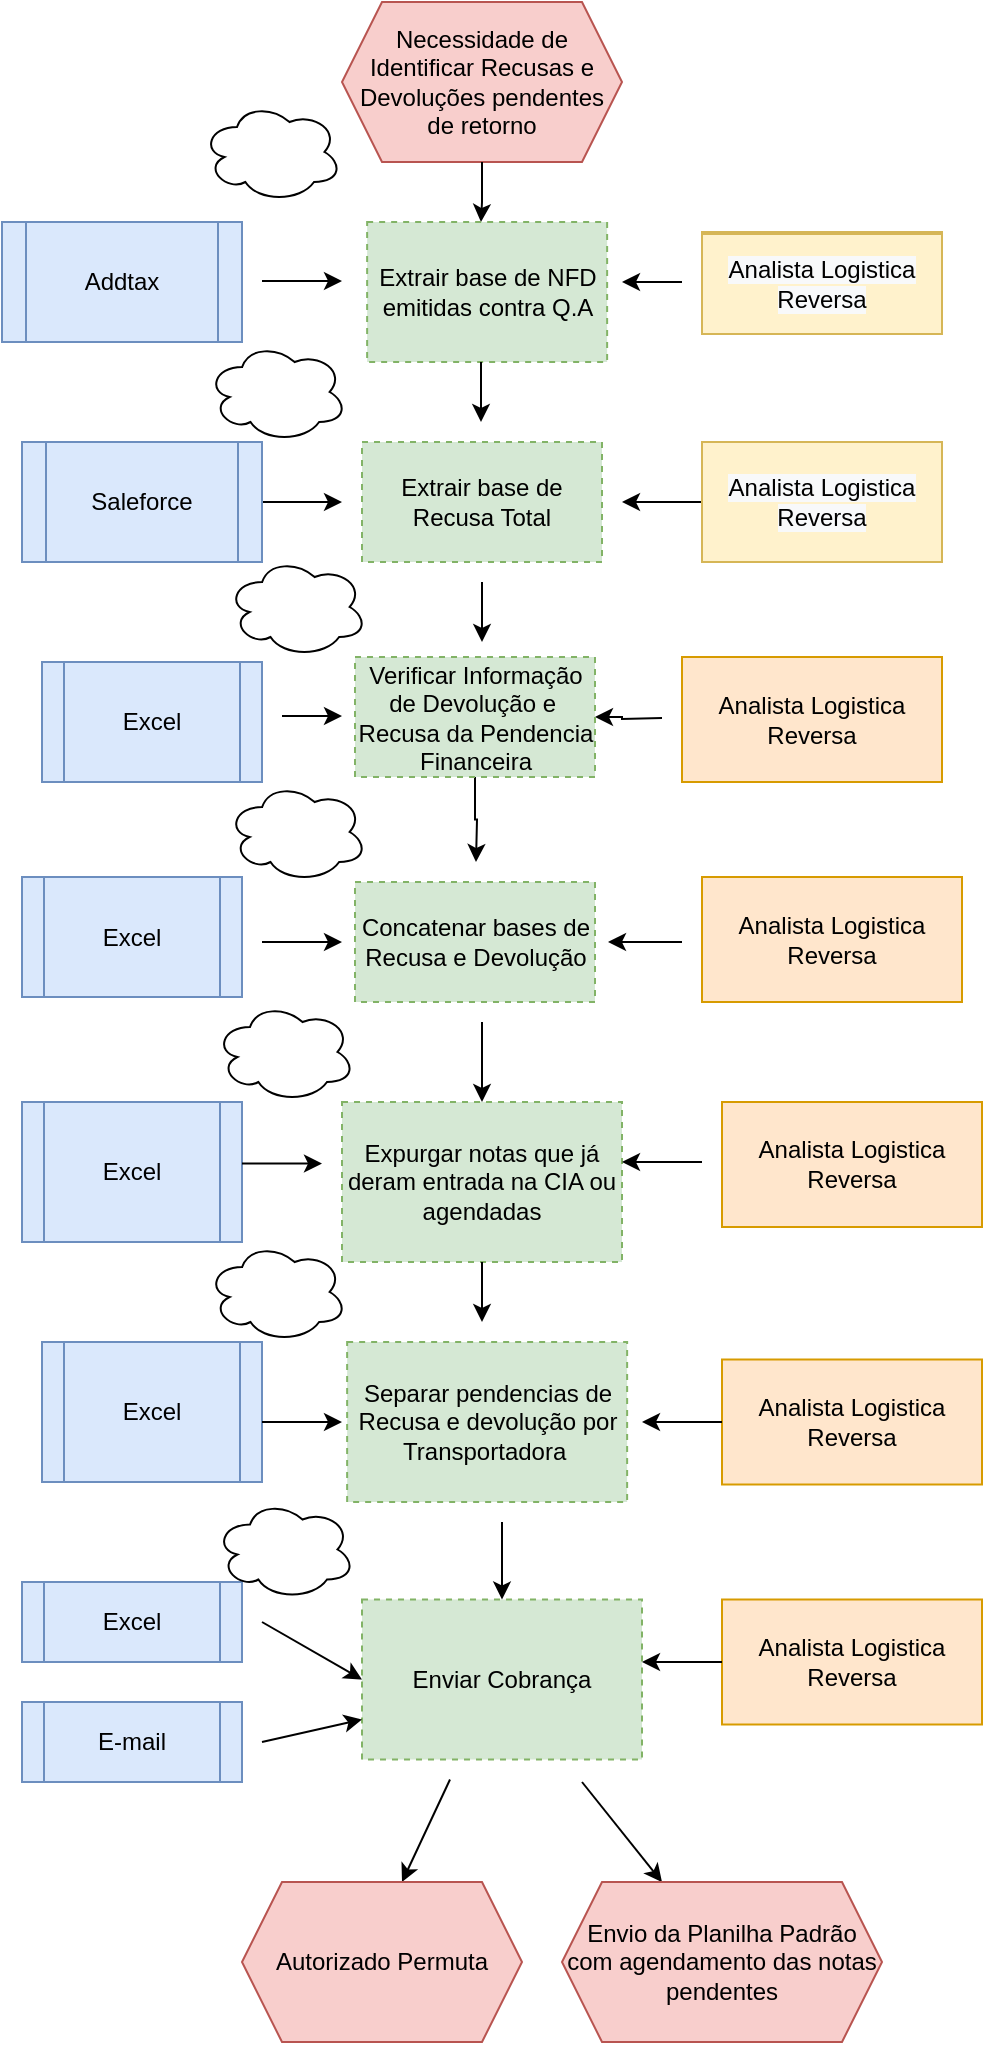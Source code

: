 <mxfile version="15.9.6" type="github" pages="2">
  <diagram name="Cenario Atual" id="1wXLa7j6M4l5O0fMWjpv">
    <mxGraphModel dx="868" dy="527" grid="1" gridSize="10" guides="1" tooltips="1" connect="1" arrows="1" fold="1" page="1" pageScale="1" pageWidth="827" pageHeight="1169" math="0" shadow="0">
      <root>
        <mxCell id="LYyk9Dx0ZVhr3AgMFDWi-0" />
        <mxCell id="LYyk9Dx0ZVhr3AgMFDWi-1" parent="LYyk9Dx0ZVhr3AgMFDWi-0" />
        <mxCell id="blbZEJMpm541hF0UHcoM-0" value="" style="edgeStyle=orthogonalEdgeStyle;rounded=0;orthogonalLoop=1;jettySize=auto;html=1;" parent="LYyk9Dx0ZVhr3AgMFDWi-1" target="blbZEJMpm541hF0UHcoM-20" edge="1">
          <mxGeometry relative="1" as="geometry">
            <mxPoint x="520" y="358" as="sourcePoint" />
          </mxGeometry>
        </mxCell>
        <mxCell id="blbZEJMpm541hF0UHcoM-1" value="&lt;span style=&quot;font-family: &amp;#34;helvetica&amp;#34;&quot;&gt;Analista Logistica Reversa&lt;/span&gt;" style="rounded=0;whiteSpace=wrap;html=1;fillColor=#ffe6cc;strokeColor=#d79b00;" parent="LYyk9Dx0ZVhr3AgMFDWi-1" vertex="1">
          <mxGeometry x="530" y="327.5" width="130" height="62.5" as="geometry" />
        </mxCell>
        <mxCell id="blbZEJMpm541hF0UHcoM-2" value="Excel" style="shape=process;whiteSpace=wrap;html=1;backgroundOutline=1;fillColor=#dae8fc;strokeColor=#6c8ebf;" parent="LYyk9Dx0ZVhr3AgMFDWi-1" vertex="1">
          <mxGeometry x="210" y="330" width="110" height="60" as="geometry" />
        </mxCell>
        <mxCell id="blbZEJMpm541hF0UHcoM-3" value="" style="endArrow=classic;html=1;rounded=0;" parent="LYyk9Dx0ZVhr3AgMFDWi-1" edge="1">
          <mxGeometry width="50" height="50" relative="1" as="geometry">
            <mxPoint x="330" y="357" as="sourcePoint" />
            <mxPoint x="360" y="357" as="targetPoint" />
          </mxGeometry>
        </mxCell>
        <mxCell id="blbZEJMpm541hF0UHcoM-4" value="&lt;font style=&quot;vertical-align: inherit&quot;&gt;&lt;font style=&quot;vertical-align: inherit&quot;&gt;Necessidade de Identificar Recusas e Devoluções pendentes de retorno&lt;/font&gt;&lt;/font&gt;" style="shape=hexagon;perimeter=hexagonPerimeter2;whiteSpace=wrap;html=1;fixedSize=1;fillColor=#f8cecc;strokeColor=#b85450;" parent="LYyk9Dx0ZVhr3AgMFDWi-1" vertex="1">
          <mxGeometry x="360" width="140" height="80" as="geometry" />
        </mxCell>
        <mxCell id="blbZEJMpm541hF0UHcoM-5" value="" style="endArrow=classic;html=1;rounded=0;exitX=0.5;exitY=1;exitDx=0;exitDy=0;" parent="LYyk9Dx0ZVhr3AgMFDWi-1" source="blbZEJMpm541hF0UHcoM-4" edge="1">
          <mxGeometry width="50" height="50" relative="1" as="geometry">
            <mxPoint x="430" y="90" as="sourcePoint" />
            <mxPoint x="429.5" y="110.0" as="targetPoint" />
            <Array as="points">
              <mxPoint x="430" y="100" />
            </Array>
          </mxGeometry>
        </mxCell>
        <mxCell id="blbZEJMpm541hF0UHcoM-6" value="&lt;font style=&quot;vertical-align: inherit&quot;&gt;&lt;font style=&quot;vertical-align: inherit&quot;&gt;&lt;font style=&quot;vertical-align: inherit&quot;&gt;&lt;font style=&quot;vertical-align: inherit&quot;&gt;Extrair base de NFD emitidas contra Q.A&lt;/font&gt;&lt;/font&gt;&lt;/font&gt;&lt;/font&gt;" style="rounded=0;whiteSpace=wrap;html=1;dashed=1;fillColor=#d5e8d4;strokeColor=#82b366;" parent="LYyk9Dx0ZVhr3AgMFDWi-1" vertex="1">
          <mxGeometry x="372.57" y="110" width="120" height="70" as="geometry" />
        </mxCell>
        <mxCell id="blbZEJMpm541hF0UHcoM-7" value="" style="endArrow=classic;html=1;rounded=0;" parent="LYyk9Dx0ZVhr3AgMFDWi-1" edge="1">
          <mxGeometry width="50" height="50" relative="1" as="geometry">
            <mxPoint x="430" y="290.0" as="sourcePoint" />
            <mxPoint x="430" y="320.0" as="targetPoint" />
          </mxGeometry>
        </mxCell>
        <mxCell id="blbZEJMpm541hF0UHcoM-8" value="" style="endArrow=classic;html=1;rounded=0;" parent="LYyk9Dx0ZVhr3AgMFDWi-1" edge="1">
          <mxGeometry width="50" height="50" relative="1" as="geometry">
            <mxPoint x="320" y="139.5" as="sourcePoint" />
            <mxPoint x="360" y="139.5" as="targetPoint" />
          </mxGeometry>
        </mxCell>
        <mxCell id="blbZEJMpm541hF0UHcoM-9" value="&#xa;&#xa;&lt;span style=&quot;color: rgb(0, 0, 0); font-family: helvetica; font-size: 12px; font-style: normal; font-weight: 400; letter-spacing: normal; text-align: center; text-indent: 0px; text-transform: none; word-spacing: 0px; background-color: rgb(248, 249, 250); display: inline; float: none;&quot;&gt;Analista Logistica Reversa&lt;/span&gt;&#xa;&#xa;" style="rounded=0;whiteSpace=wrap;html=1;fillColor=#fff2cc;strokeColor=#d6b656;" parent="LYyk9Dx0ZVhr3AgMFDWi-1" vertex="1">
          <mxGeometry x="540" y="115" width="120" height="50" as="geometry" />
        </mxCell>
        <mxCell id="blbZEJMpm541hF0UHcoM-10" value="&lt;font style=&quot;vertical-align: inherit&quot;&gt;&lt;font style=&quot;vertical-align: inherit&quot;&gt;Addtax&lt;/font&gt;&lt;/font&gt;" style="shape=process;whiteSpace=wrap;html=1;backgroundOutline=1;fillColor=#dae8fc;strokeColor=#6c8ebf;" parent="LYyk9Dx0ZVhr3AgMFDWi-1" vertex="1">
          <mxGeometry x="190" y="110" width="120" height="60" as="geometry" />
        </mxCell>
        <mxCell id="blbZEJMpm541hF0UHcoM-11" value="" style="endArrow=classic;html=1;rounded=0;" parent="LYyk9Dx0ZVhr3AgMFDWi-1" edge="1">
          <mxGeometry width="50" height="50" relative="1" as="geometry">
            <mxPoint x="530" y="140.0" as="sourcePoint" />
            <mxPoint x="500" y="140.0" as="targetPoint" />
          </mxGeometry>
        </mxCell>
        <mxCell id="blbZEJMpm541hF0UHcoM-12" value="" style="endArrow=classic;html=1;rounded=0;" parent="LYyk9Dx0ZVhr3AgMFDWi-1" edge="1">
          <mxGeometry width="50" height="50" relative="1" as="geometry">
            <mxPoint x="429.5" y="180.0" as="sourcePoint" />
            <mxPoint x="429.5" y="210.0" as="targetPoint" />
          </mxGeometry>
        </mxCell>
        <mxCell id="blbZEJMpm541hF0UHcoM-13" value="&lt;font style=&quot;vertical-align: inherit&quot;&gt;&lt;font style=&quot;vertical-align: inherit&quot;&gt;Extrair base de Recusa Total&lt;/font&gt;&lt;/font&gt;" style="rounded=0;whiteSpace=wrap;html=1;dashed=1;fillColor=#d5e8d4;strokeColor=#82b366;" parent="LYyk9Dx0ZVhr3AgMFDWi-1" vertex="1">
          <mxGeometry x="370" y="220" width="120" height="60" as="geometry" />
        </mxCell>
        <mxCell id="blbZEJMpm541hF0UHcoM-14" value="" style="endArrow=classic;html=1;rounded=0;" parent="LYyk9Dx0ZVhr3AgMFDWi-1" edge="1">
          <mxGeometry width="50" height="50" relative="1" as="geometry">
            <mxPoint x="540" y="250.0" as="sourcePoint" />
            <mxPoint x="500" y="250.0" as="targetPoint" />
          </mxGeometry>
        </mxCell>
        <mxCell id="blbZEJMpm541hF0UHcoM-15" value="" style="endArrow=classic;html=1;rounded=0;" parent="LYyk9Dx0ZVhr3AgMFDWi-1" edge="1">
          <mxGeometry width="50" height="50" relative="1" as="geometry">
            <mxPoint x="320" y="250.0" as="sourcePoint" />
            <mxPoint x="360" y="250.0" as="targetPoint" />
          </mxGeometry>
        </mxCell>
        <mxCell id="blbZEJMpm541hF0UHcoM-16" value="&lt;span style=&quot;color: rgb(0 , 0 , 0) ; font-size: 12px ; font-style: normal ; font-weight: 400 ; letter-spacing: normal ; text-align: center ; text-indent: 0px ; text-transform: none ; word-spacing: 0px ; font-family: &amp;#34;helvetica&amp;#34; ; background-color: rgb(248 , 249 , 250) ; display: inline ; float: none&quot;&gt;Analista Logistica Reversa&lt;/span&gt;" style="rounded=0;whiteSpace=wrap;html=1;fillColor=#fff2cc;strokeColor=#d6b656;" parent="LYyk9Dx0ZVhr3AgMFDWi-1" vertex="1">
          <mxGeometry x="540" y="220" width="120" height="60" as="geometry" />
        </mxCell>
        <mxCell id="blbZEJMpm541hF0UHcoM-17" value="Saleforce" style="shape=process;whiteSpace=wrap;html=1;backgroundOutline=1;fillColor=#dae8fc;strokeColor=#6c8ebf;" parent="LYyk9Dx0ZVhr3AgMFDWi-1" vertex="1">
          <mxGeometry x="200" y="220" width="120" height="60" as="geometry" />
        </mxCell>
        <mxCell id="blbZEJMpm541hF0UHcoM-18" value="&#xa;&#xa;&lt;span style=&quot;color: rgb(0, 0, 0); font-family: helvetica; font-size: 12px; font-style: normal; font-weight: 400; letter-spacing: normal; text-align: center; text-indent: 0px; text-transform: none; word-spacing: 0px; background-color: rgb(248, 249, 250); display: inline; float: none;&quot;&gt;Analista Logistica Reversa&lt;/span&gt;&#xa;&#xa;" style="rounded=0;whiteSpace=wrap;html=1;fillColor=#fff2cc;strokeColor=#d6b656;" parent="LYyk9Dx0ZVhr3AgMFDWi-1" vertex="1">
          <mxGeometry x="540" y="116" width="120" height="50" as="geometry" />
        </mxCell>
        <mxCell id="blbZEJMpm541hF0UHcoM-19" value="" style="edgeStyle=orthogonalEdgeStyle;rounded=0;orthogonalLoop=1;jettySize=auto;html=1;" parent="LYyk9Dx0ZVhr3AgMFDWi-1" source="blbZEJMpm541hF0UHcoM-20" edge="1">
          <mxGeometry relative="1" as="geometry">
            <mxPoint x="427" y="430" as="targetPoint" />
          </mxGeometry>
        </mxCell>
        <mxCell id="blbZEJMpm541hF0UHcoM-20" value="&lt;font style=&quot;vertical-align: inherit&quot;&gt;&lt;font style=&quot;vertical-align: inherit&quot;&gt;Verificar Informação de Devolução e&amp;nbsp; Recusa da Pendencia Financeira&lt;/font&gt;&lt;/font&gt;" style="rounded=0;whiteSpace=wrap;html=1;dashed=1;fillColor=#d5e8d4;strokeColor=#82b366;" parent="LYyk9Dx0ZVhr3AgMFDWi-1" vertex="1">
          <mxGeometry x="366.5" y="327.5" width="120" height="60" as="geometry" />
        </mxCell>
        <mxCell id="blbZEJMpm541hF0UHcoM-21" value="&lt;font style=&quot;vertical-align: inherit&quot;&gt;&lt;font style=&quot;vertical-align: inherit&quot;&gt;Concatenar bases de Recusa e Devolução&lt;/font&gt;&lt;/font&gt;" style="rounded=0;whiteSpace=wrap;html=1;dashed=1;fillColor=#d5e8d4;strokeColor=#82b366;" parent="LYyk9Dx0ZVhr3AgMFDWi-1" vertex="1">
          <mxGeometry x="366.5" y="440" width="120" height="60" as="geometry" />
        </mxCell>
        <mxCell id="blbZEJMpm541hF0UHcoM-22" value="&lt;span style=&quot;font-family: &amp;#34;helvetica&amp;#34;&quot;&gt;Analista Logistica Reversa&lt;/span&gt;" style="rounded=0;whiteSpace=wrap;html=1;fillColor=#ffe6cc;strokeColor=#d79b00;" parent="LYyk9Dx0ZVhr3AgMFDWi-1" vertex="1">
          <mxGeometry x="540" y="437.5" width="130" height="62.5" as="geometry" />
        </mxCell>
        <mxCell id="blbZEJMpm541hF0UHcoM-23" value="Excel" style="shape=process;whiteSpace=wrap;html=1;backgroundOutline=1;fillColor=#dae8fc;strokeColor=#6c8ebf;" parent="LYyk9Dx0ZVhr3AgMFDWi-1" vertex="1">
          <mxGeometry x="200" y="437.5" width="110" height="60" as="geometry" />
        </mxCell>
        <mxCell id="blbZEJMpm541hF0UHcoM-24" value="" style="endArrow=classic;html=1;rounded=0;" parent="LYyk9Dx0ZVhr3AgMFDWi-1" edge="1">
          <mxGeometry width="50" height="50" relative="1" as="geometry">
            <mxPoint x="530" y="470" as="sourcePoint" />
            <mxPoint x="493.0" y="470" as="targetPoint" />
          </mxGeometry>
        </mxCell>
        <mxCell id="blbZEJMpm541hF0UHcoM-25" value="" style="endArrow=classic;html=1;rounded=0;" parent="LYyk9Dx0ZVhr3AgMFDWi-1" edge="1">
          <mxGeometry width="50" height="50" relative="1" as="geometry">
            <mxPoint x="320" y="470" as="sourcePoint" />
            <mxPoint x="360" y="470" as="targetPoint" />
          </mxGeometry>
        </mxCell>
        <mxCell id="blbZEJMpm541hF0UHcoM-26" value="&lt;font style=&quot;vertical-align: inherit&quot;&gt;&lt;font style=&quot;vertical-align: inherit&quot;&gt;Expurgar notas que já deram entrada na CIA ou agendadas&lt;/font&gt;&lt;/font&gt;" style="rounded=0;whiteSpace=wrap;html=1;dashed=1;fillColor=#d5e8d4;strokeColor=#82b366;" parent="LYyk9Dx0ZVhr3AgMFDWi-1" vertex="1">
          <mxGeometry x="360" y="550" width="140" height="80" as="geometry" />
        </mxCell>
        <mxCell id="blbZEJMpm541hF0UHcoM-27" value="&lt;span style=&quot;font-family: &amp;#34;helvetica&amp;#34;&quot;&gt;Analista Logistica Reversa&lt;/span&gt;" style="rounded=0;whiteSpace=wrap;html=1;fillColor=#ffe6cc;strokeColor=#d79b00;" parent="LYyk9Dx0ZVhr3AgMFDWi-1" vertex="1">
          <mxGeometry x="550" y="550" width="130" height="62.5" as="geometry" />
        </mxCell>
        <mxCell id="blbZEJMpm541hF0UHcoM-28" value="" style="endArrow=classic;html=1;rounded=0;" parent="LYyk9Dx0ZVhr3AgMFDWi-1" edge="1">
          <mxGeometry width="50" height="50" relative="1" as="geometry">
            <mxPoint x="540" y="580" as="sourcePoint" />
            <mxPoint x="500" y="580" as="targetPoint" />
          </mxGeometry>
        </mxCell>
        <mxCell id="blbZEJMpm541hF0UHcoM-29" value="Excel" style="shape=process;whiteSpace=wrap;html=1;backgroundOutline=1;fillColor=#dae8fc;strokeColor=#6c8ebf;" parent="LYyk9Dx0ZVhr3AgMFDWi-1" vertex="1">
          <mxGeometry x="200" y="550" width="110" height="70" as="geometry" />
        </mxCell>
        <mxCell id="blbZEJMpm541hF0UHcoM-30" value="" style="endArrow=classic;html=1;rounded=0;" parent="LYyk9Dx0ZVhr3AgMFDWi-1" edge="1">
          <mxGeometry width="50" height="50" relative="1" as="geometry">
            <mxPoint x="310" y="580.75" as="sourcePoint" />
            <mxPoint x="350" y="580.75" as="targetPoint" />
          </mxGeometry>
        </mxCell>
        <mxCell id="blbZEJMpm541hF0UHcoM-31" value="" style="endArrow=classic;html=1;rounded=0;entryX=0.5;entryY=0;entryDx=0;entryDy=0;" parent="LYyk9Dx0ZVhr3AgMFDWi-1" target="blbZEJMpm541hF0UHcoM-26" edge="1">
          <mxGeometry width="50" height="50" relative="1" as="geometry">
            <mxPoint x="430" y="510" as="sourcePoint" />
            <mxPoint x="390" y="410" as="targetPoint" />
          </mxGeometry>
        </mxCell>
        <mxCell id="blbZEJMpm541hF0UHcoM-32" value="&lt;font style=&quot;vertical-align: inherit&quot;&gt;&lt;font style=&quot;vertical-align: inherit&quot;&gt;Separar pendencias de Recusa e devolução por Transportadora&amp;nbsp;&lt;/font&gt;&lt;/font&gt;" style="rounded=0;whiteSpace=wrap;html=1;dashed=1;fillColor=#d5e8d4;strokeColor=#82b366;" parent="LYyk9Dx0ZVhr3AgMFDWi-1" vertex="1">
          <mxGeometry x="362.57" y="670" width="140" height="80" as="geometry" />
        </mxCell>
        <mxCell id="blbZEJMpm541hF0UHcoM-33" value="&lt;span style=&quot;font-family: &amp;#34;helvetica&amp;#34;&quot;&gt;Analista Logistica Reversa&lt;/span&gt;" style="rounded=0;whiteSpace=wrap;html=1;fillColor=#ffe6cc;strokeColor=#d79b00;" parent="LYyk9Dx0ZVhr3AgMFDWi-1" vertex="1">
          <mxGeometry x="550" y="678.75" width="130" height="62.5" as="geometry" />
        </mxCell>
        <mxCell id="blbZEJMpm541hF0UHcoM-34" value="Excel" style="shape=process;whiteSpace=wrap;html=1;backgroundOutline=1;fillColor=#dae8fc;strokeColor=#6c8ebf;" parent="LYyk9Dx0ZVhr3AgMFDWi-1" vertex="1">
          <mxGeometry x="210" y="670" width="110" height="70" as="geometry" />
        </mxCell>
        <mxCell id="blbZEJMpm541hF0UHcoM-35" value="" style="endArrow=classic;html=1;rounded=0;" parent="LYyk9Dx0ZVhr3AgMFDWi-1" edge="1">
          <mxGeometry width="50" height="50" relative="1" as="geometry">
            <mxPoint x="320" y="710" as="sourcePoint" />
            <mxPoint x="360" y="710" as="targetPoint" />
          </mxGeometry>
        </mxCell>
        <mxCell id="blbZEJMpm541hF0UHcoM-36" value="" style="endArrow=classic;html=1;rounded=0;exitX=0;exitY=0.5;exitDx=0;exitDy=0;" parent="LYyk9Dx0ZVhr3AgMFDWi-1" source="blbZEJMpm541hF0UHcoM-33" edge="1">
          <mxGeometry width="50" height="50" relative="1" as="geometry">
            <mxPoint x="340" y="760" as="sourcePoint" />
            <mxPoint x="510" y="710" as="targetPoint" />
          </mxGeometry>
        </mxCell>
        <mxCell id="blbZEJMpm541hF0UHcoM-37" value="&lt;font style=&quot;vertical-align: inherit&quot;&gt;&lt;font style=&quot;vertical-align: inherit&quot;&gt;Enviar Cobrança&lt;/font&gt;&lt;/font&gt;" style="rounded=0;whiteSpace=wrap;html=1;dashed=1;fillColor=#d5e8d4;strokeColor=#82b366;" parent="LYyk9Dx0ZVhr3AgMFDWi-1" vertex="1">
          <mxGeometry x="370" y="798.75" width="140" height="80" as="geometry" />
        </mxCell>
        <mxCell id="blbZEJMpm541hF0UHcoM-38" value="&lt;span style=&quot;font-family: &amp;#34;helvetica&amp;#34;&quot;&gt;Analista Logistica Reversa&lt;/span&gt;" style="rounded=0;whiteSpace=wrap;html=1;fillColor=#ffe6cc;strokeColor=#d79b00;" parent="LYyk9Dx0ZVhr3AgMFDWi-1" vertex="1">
          <mxGeometry x="550" y="798.75" width="130" height="62.5" as="geometry" />
        </mxCell>
        <mxCell id="blbZEJMpm541hF0UHcoM-39" value="Excel" style="shape=process;whiteSpace=wrap;html=1;backgroundOutline=1;fillColor=#dae8fc;strokeColor=#6c8ebf;" parent="LYyk9Dx0ZVhr3AgMFDWi-1" vertex="1">
          <mxGeometry x="200" y="790" width="110" height="40" as="geometry" />
        </mxCell>
        <mxCell id="blbZEJMpm541hF0UHcoM-40" value="" style="endArrow=classic;html=1;rounded=0;entryX=0;entryY=0.5;entryDx=0;entryDy=0;" parent="LYyk9Dx0ZVhr3AgMFDWi-1" target="blbZEJMpm541hF0UHcoM-37" edge="1">
          <mxGeometry width="50" height="50" relative="1" as="geometry">
            <mxPoint x="320" y="810" as="sourcePoint" />
            <mxPoint x="390" y="710" as="targetPoint" />
          </mxGeometry>
        </mxCell>
        <mxCell id="blbZEJMpm541hF0UHcoM-41" value="" style="endArrow=classic;html=1;rounded=0;exitX=0;exitY=0.5;exitDx=0;exitDy=0;" parent="LYyk9Dx0ZVhr3AgMFDWi-1" source="blbZEJMpm541hF0UHcoM-38" edge="1">
          <mxGeometry width="50" height="50" relative="1" as="geometry">
            <mxPoint x="340" y="760" as="sourcePoint" />
            <mxPoint x="510" y="830" as="targetPoint" />
          </mxGeometry>
        </mxCell>
        <mxCell id="blbZEJMpm541hF0UHcoM-42" value="E-mail" style="shape=process;whiteSpace=wrap;html=1;backgroundOutline=1;fillColor=#dae8fc;strokeColor=#6c8ebf;" parent="LYyk9Dx0ZVhr3AgMFDWi-1" vertex="1">
          <mxGeometry x="200" y="850" width="110" height="40" as="geometry" />
        </mxCell>
        <mxCell id="blbZEJMpm541hF0UHcoM-43" value="" style="endArrow=classic;html=1;rounded=0;entryX=0;entryY=0.75;entryDx=0;entryDy=0;" parent="LYyk9Dx0ZVhr3AgMFDWi-1" target="blbZEJMpm541hF0UHcoM-37" edge="1">
          <mxGeometry width="50" height="50" relative="1" as="geometry">
            <mxPoint x="320" y="870" as="sourcePoint" />
            <mxPoint x="390" y="710" as="targetPoint" />
          </mxGeometry>
        </mxCell>
        <mxCell id="blbZEJMpm541hF0UHcoM-44" value="" style="endArrow=classic;html=1;rounded=0;exitX=0.5;exitY=1;exitDx=0;exitDy=0;" parent="LYyk9Dx0ZVhr3AgMFDWi-1" source="blbZEJMpm541hF0UHcoM-26" edge="1">
          <mxGeometry width="50" height="50" relative="1" as="geometry">
            <mxPoint x="440" y="670" as="sourcePoint" />
            <mxPoint x="430" y="660" as="targetPoint" />
          </mxGeometry>
        </mxCell>
        <mxCell id="blbZEJMpm541hF0UHcoM-45" value="" style="endArrow=classic;html=1;rounded=0;entryX=0.5;entryY=0;entryDx=0;entryDy=0;" parent="LYyk9Dx0ZVhr3AgMFDWi-1" target="blbZEJMpm541hF0UHcoM-37" edge="1">
          <mxGeometry width="50" height="50" relative="1" as="geometry">
            <mxPoint x="440" y="760" as="sourcePoint" />
            <mxPoint x="490" y="620" as="targetPoint" />
          </mxGeometry>
        </mxCell>
        <mxCell id="blbZEJMpm541hF0UHcoM-46" value="" style="endArrow=classic;html=1;rounded=0;" parent="LYyk9Dx0ZVhr3AgMFDWi-1" edge="1">
          <mxGeometry width="50" height="50" relative="1" as="geometry">
            <mxPoint x="480" y="890" as="sourcePoint" />
            <mxPoint x="520" y="940" as="targetPoint" />
          </mxGeometry>
        </mxCell>
        <mxCell id="blbZEJMpm541hF0UHcoM-47" value="" style="endArrow=classic;html=1;rounded=0;" parent="LYyk9Dx0ZVhr3AgMFDWi-1" edge="1">
          <mxGeometry width="50" height="50" relative="1" as="geometry">
            <mxPoint x="414" y="888.75" as="sourcePoint" />
            <mxPoint x="390" y="940" as="targetPoint" />
          </mxGeometry>
        </mxCell>
        <mxCell id="blbZEJMpm541hF0UHcoM-48" value="&lt;font style=&quot;vertical-align: inherit&quot;&gt;&lt;font style=&quot;vertical-align: inherit&quot;&gt;Autorizado Permuta&lt;/font&gt;&lt;/font&gt;" style="shape=hexagon;perimeter=hexagonPerimeter2;whiteSpace=wrap;html=1;fixedSize=1;fillColor=#f8cecc;strokeColor=#b85450;" parent="LYyk9Dx0ZVhr3AgMFDWi-1" vertex="1">
          <mxGeometry x="310" y="940" width="140" height="80" as="geometry" />
        </mxCell>
        <mxCell id="blbZEJMpm541hF0UHcoM-49" value="&lt;font style=&quot;vertical-align: inherit&quot;&gt;&lt;font style=&quot;vertical-align: inherit&quot;&gt;Envio da Planilha Padrão com agendamento das notas pendentes&lt;/font&gt;&lt;/font&gt;" style="shape=hexagon;perimeter=hexagonPerimeter2;whiteSpace=wrap;html=1;fixedSize=1;fillColor=#f8cecc;strokeColor=#b85450;" parent="LYyk9Dx0ZVhr3AgMFDWi-1" vertex="1">
          <mxGeometry x="470" y="940" width="160" height="80" as="geometry" />
        </mxCell>
        <mxCell id="LwXQQje6cu3VcvbWkQ1t-0" value="" style="ellipse;shape=cloud;whiteSpace=wrap;html=1;" vertex="1" parent="LYyk9Dx0ZVhr3AgMFDWi-1">
          <mxGeometry x="290" y="50" width="70" height="50" as="geometry" />
        </mxCell>
        <mxCell id="LwXQQje6cu3VcvbWkQ1t-1" value="" style="ellipse;shape=cloud;whiteSpace=wrap;html=1;" vertex="1" parent="LYyk9Dx0ZVhr3AgMFDWi-1">
          <mxGeometry x="292.57" y="170" width="70" height="50" as="geometry" />
        </mxCell>
        <mxCell id="LwXQQje6cu3VcvbWkQ1t-2" value="" style="ellipse;shape=cloud;whiteSpace=wrap;html=1;" vertex="1" parent="LYyk9Dx0ZVhr3AgMFDWi-1">
          <mxGeometry x="302.57" y="277.5" width="70" height="50" as="geometry" />
        </mxCell>
        <mxCell id="LwXQQje6cu3VcvbWkQ1t-3" value="" style="ellipse;shape=cloud;whiteSpace=wrap;html=1;" vertex="1" parent="LYyk9Dx0ZVhr3AgMFDWi-1">
          <mxGeometry x="302.57" y="390" width="70" height="50" as="geometry" />
        </mxCell>
        <mxCell id="LwXQQje6cu3VcvbWkQ1t-4" value="" style="ellipse;shape=cloud;whiteSpace=wrap;html=1;" vertex="1" parent="LYyk9Dx0ZVhr3AgMFDWi-1">
          <mxGeometry x="296.5" y="500" width="70" height="50" as="geometry" />
        </mxCell>
        <mxCell id="LwXQQje6cu3VcvbWkQ1t-5" value="" style="ellipse;shape=cloud;whiteSpace=wrap;html=1;" vertex="1" parent="LYyk9Dx0ZVhr3AgMFDWi-1">
          <mxGeometry x="292.57" y="620" width="70" height="50" as="geometry" />
        </mxCell>
        <mxCell id="LwXQQje6cu3VcvbWkQ1t-6" value="" style="ellipse;shape=cloud;whiteSpace=wrap;html=1;" vertex="1" parent="LYyk9Dx0ZVhr3AgMFDWi-1">
          <mxGeometry x="296.5" y="748.75" width="70" height="50" as="geometry" />
        </mxCell>
      </root>
    </mxGraphModel>
  </diagram>
  <diagram name="Cenario Proposto" id="WW8QDsr_tITs_Tc6LJ1V">
    <mxGraphModel dx="868" dy="527" grid="1" gridSize="10" guides="1" tooltips="1" connect="1" arrows="1" fold="1" page="1" pageScale="1" pageWidth="827" pageHeight="1169" math="0" shadow="0">
      <root>
        <mxCell id="ha8MaHcVf92JIQvxDIVd-0" />
        <mxCell id="ha8MaHcVf92JIQvxDIVd-1" parent="ha8MaHcVf92JIQvxDIVd-0" />
        <mxCell id="omFOCN-zwbyXy3oJ8tRm-25" value="&lt;font style=&quot;vertical-align: inherit&quot;&gt;&lt;font style=&quot;vertical-align: inherit&quot;&gt;Necessidade de Identificar Recusas e Devoluções pendentes de retorno&lt;/font&gt;&lt;/font&gt;" style="shape=hexagon;perimeter=hexagonPerimeter2;whiteSpace=wrap;html=1;fixedSize=1;fillColor=#f8cecc;strokeColor=#b85450;" parent="ha8MaHcVf92JIQvxDIVd-1" vertex="1">
          <mxGeometry x="380" y="10" width="140" height="80" as="geometry" />
        </mxCell>
        <mxCell id="omFOCN-zwbyXy3oJ8tRm-26" value="" style="edgeStyle=orthogonalEdgeStyle;rounded=0;orthogonalLoop=1;jettySize=auto;html=1;" parent="ha8MaHcVf92JIQvxDIVd-1" source="omFOCN-zwbyXy3oJ8tRm-27" target="omFOCN-zwbyXy3oJ8tRm-34" edge="1">
          <mxGeometry relative="1" as="geometry" />
        </mxCell>
        <mxCell id="omFOCN-zwbyXy3oJ8tRm-27" value="Selecionar pendencias do Dashboard" style="rounded=0;whiteSpace=wrap;html=1;dashed=1;fillColor=#d5e8d4;strokeColor=#82b366;" parent="ha8MaHcVf92JIQvxDIVd-1" vertex="1">
          <mxGeometry x="370" y="135" width="150" height="75" as="geometry" />
        </mxCell>
        <mxCell id="omFOCN-zwbyXy3oJ8tRm-28" value="" style="endArrow=classic;html=1;rounded=0;" parent="ha8MaHcVf92JIQvxDIVd-1" edge="1">
          <mxGeometry width="50" height="50" relative="1" as="geometry">
            <mxPoint x="330" y="169.5" as="sourcePoint" />
            <mxPoint x="370" y="169.5" as="targetPoint" />
          </mxGeometry>
        </mxCell>
        <mxCell id="omFOCN-zwbyXy3oJ8tRm-29" value="&#xa;&#xa;&lt;span style=&quot;color: rgb(0, 0, 0); font-family: helvetica; font-size: 12px; font-style: normal; font-weight: 400; letter-spacing: normal; text-align: center; text-indent: 0px; text-transform: none; word-spacing: 0px; background-color: rgb(248, 249, 250); display: inline; float: none;&quot;&gt;Analista Logistica Reversa&lt;/span&gt;&#xa;&#xa;" style="rounded=0;whiteSpace=wrap;html=1;fillColor=#fff2cc;strokeColor=#d6b656;" parent="ha8MaHcVf92JIQvxDIVd-1" vertex="1">
          <mxGeometry x="560" y="145" width="120" height="50" as="geometry" />
        </mxCell>
        <mxCell id="omFOCN-zwbyXy3oJ8tRm-30" value="&lt;font style=&quot;vertical-align: inherit&quot;&gt;&lt;font style=&quot;vertical-align: inherit&quot;&gt;Power B.I&lt;/font&gt;&lt;/font&gt;" style="shape=process;whiteSpace=wrap;html=1;backgroundOutline=1;fillColor=#dae8fc;strokeColor=#6c8ebf;" parent="ha8MaHcVf92JIQvxDIVd-1" vertex="1">
          <mxGeometry x="210" y="140" width="120" height="60" as="geometry" />
        </mxCell>
        <mxCell id="omFOCN-zwbyXy3oJ8tRm-31" value="" style="endArrow=classic;html=1;rounded=0;exitX=0.5;exitY=1;exitDx=0;exitDy=0;exitPerimeter=0;" parent="ha8MaHcVf92JIQvxDIVd-1" source="omFOCN-zwbyXy3oJ8tRm-25" edge="1">
          <mxGeometry width="50" height="50" relative="1" as="geometry">
            <mxPoint x="400" y="170" as="sourcePoint" />
            <mxPoint x="450" y="130" as="targetPoint" />
          </mxGeometry>
        </mxCell>
        <mxCell id="omFOCN-zwbyXy3oJ8tRm-32" value="" style="endArrow=classic;html=1;rounded=0;exitX=0;exitY=0.5;exitDx=0;exitDy=0;" parent="ha8MaHcVf92JIQvxDIVd-1" source="omFOCN-zwbyXy3oJ8tRm-29" edge="1">
          <mxGeometry width="50" height="50" relative="1" as="geometry">
            <mxPoint x="400" y="170" as="sourcePoint" />
            <mxPoint x="530" y="170" as="targetPoint" />
          </mxGeometry>
        </mxCell>
        <mxCell id="omFOCN-zwbyXy3oJ8tRm-33" value="" style="edgeStyle=orthogonalEdgeStyle;rounded=0;orthogonalLoop=1;jettySize=auto;html=1;" parent="ha8MaHcVf92JIQvxDIVd-1" source="omFOCN-zwbyXy3oJ8tRm-34" target="omFOCN-zwbyXy3oJ8tRm-39" edge="1">
          <mxGeometry relative="1" as="geometry" />
        </mxCell>
        <mxCell id="omFOCN-zwbyXy3oJ8tRm-34" value="&lt;font style=&quot;vertical-align: inherit&quot;&gt;&lt;font style=&quot;vertical-align: inherit&quot;&gt;&lt;font style=&quot;vertical-align: inherit&quot;&gt;&lt;font style=&quot;vertical-align: inherit&quot;&gt;Extrair Relatorio&lt;/font&gt;&lt;/font&gt;&lt;/font&gt;&lt;/font&gt;" style="rounded=0;whiteSpace=wrap;html=1;dashed=1;fillColor=#d5e8d4;strokeColor=#82b366;" parent="ha8MaHcVf92JIQvxDIVd-1" vertex="1">
          <mxGeometry x="370" y="250" width="150" height="75" as="geometry" />
        </mxCell>
        <mxCell id="omFOCN-zwbyXy3oJ8tRm-35" value="" style="edgeStyle=orthogonalEdgeStyle;rounded=0;orthogonalLoop=1;jettySize=auto;html=1;" parent="ha8MaHcVf92JIQvxDIVd-1" source="omFOCN-zwbyXy3oJ8tRm-36" target="omFOCN-zwbyXy3oJ8tRm-34" edge="1">
          <mxGeometry relative="1" as="geometry" />
        </mxCell>
        <mxCell id="omFOCN-zwbyXy3oJ8tRm-36" value="&#xa;&#xa;&lt;span style=&quot;color: rgb(0, 0, 0); font-family: helvetica; font-size: 12px; font-style: normal; font-weight: 400; letter-spacing: normal; text-align: center; text-indent: 0px; text-transform: none; word-spacing: 0px; background-color: rgb(248, 249, 250); display: inline; float: none;&quot;&gt;Analista Logistica Reversa&lt;/span&gt;&#xa;&#xa;" style="rounded=0;whiteSpace=wrap;html=1;fillColor=#fff2cc;strokeColor=#d6b656;" parent="ha8MaHcVf92JIQvxDIVd-1" vertex="1">
          <mxGeometry x="570" y="262.5" width="120" height="50" as="geometry" />
        </mxCell>
        <mxCell id="omFOCN-zwbyXy3oJ8tRm-37" value="" style="edgeStyle=orthogonalEdgeStyle;rounded=0;orthogonalLoop=1;jettySize=auto;html=1;" parent="ha8MaHcVf92JIQvxDIVd-1" source="omFOCN-zwbyXy3oJ8tRm-38" target="omFOCN-zwbyXy3oJ8tRm-34" edge="1">
          <mxGeometry relative="1" as="geometry" />
        </mxCell>
        <mxCell id="omFOCN-zwbyXy3oJ8tRm-38" value="&lt;font style=&quot;vertical-align: inherit&quot;&gt;&lt;font style=&quot;vertical-align: inherit&quot;&gt;Power B.I&lt;/font&gt;&lt;/font&gt;" style="shape=process;whiteSpace=wrap;html=1;backgroundOutline=1;fillColor=#dae8fc;strokeColor=#6c8ebf;" parent="ha8MaHcVf92JIQvxDIVd-1" vertex="1">
          <mxGeometry x="210" y="257.5" width="120" height="60" as="geometry" />
        </mxCell>
        <mxCell id="omFOCN-zwbyXy3oJ8tRm-39" value="&lt;font style=&quot;vertical-align: inherit&quot;&gt;&lt;font style=&quot;vertical-align: inherit&quot;&gt;&lt;font style=&quot;vertical-align: inherit&quot;&gt;&lt;font style=&quot;vertical-align: inherit&quot;&gt;Enviar Cobrança&lt;/font&gt;&lt;/font&gt;&lt;/font&gt;&lt;/font&gt;" style="rounded=0;whiteSpace=wrap;html=1;dashed=1;fillColor=#d5e8d4;strokeColor=#82b366;" parent="ha8MaHcVf92JIQvxDIVd-1" vertex="1">
          <mxGeometry x="370" y="370" width="150" height="75" as="geometry" />
        </mxCell>
        <mxCell id="omFOCN-zwbyXy3oJ8tRm-40" value="" style="edgeStyle=orthogonalEdgeStyle;rounded=0;orthogonalLoop=1;jettySize=auto;html=1;" parent="ha8MaHcVf92JIQvxDIVd-1" source="omFOCN-zwbyXy3oJ8tRm-41" target="omFOCN-zwbyXy3oJ8tRm-39" edge="1">
          <mxGeometry relative="1" as="geometry" />
        </mxCell>
        <mxCell id="omFOCN-zwbyXy3oJ8tRm-41" value="&#xa;&#xa;&lt;span style=&quot;color: rgb(0, 0, 0); font-family: helvetica; font-size: 12px; font-style: normal; font-weight: 400; letter-spacing: normal; text-align: center; text-indent: 0px; text-transform: none; word-spacing: 0px; background-color: rgb(248, 249, 250); display: inline; float: none;&quot;&gt;Analista Logistica Reversa&lt;/span&gt;&#xa;&#xa;" style="rounded=0;whiteSpace=wrap;html=1;fillColor=#fff2cc;strokeColor=#d6b656;" parent="ha8MaHcVf92JIQvxDIVd-1" vertex="1">
          <mxGeometry x="560" y="382.5" width="120" height="50" as="geometry" />
        </mxCell>
        <mxCell id="omFOCN-zwbyXy3oJ8tRm-42" value="&lt;font style=&quot;vertical-align: inherit&quot;&gt;&lt;font style=&quot;vertical-align: inherit&quot;&gt;Excel&lt;/font&gt;&lt;/font&gt;" style="shape=process;whiteSpace=wrap;html=1;backgroundOutline=1;fillColor=#dae8fc;strokeColor=#6c8ebf;" parent="ha8MaHcVf92JIQvxDIVd-1" vertex="1">
          <mxGeometry x="200" y="370" width="120" height="40" as="geometry" />
        </mxCell>
        <mxCell id="omFOCN-zwbyXy3oJ8tRm-43" value="&lt;font style=&quot;vertical-align: inherit&quot;&gt;&lt;font style=&quot;vertical-align: inherit&quot;&gt;E-mail&lt;/font&gt;&lt;/font&gt;" style="shape=process;whiteSpace=wrap;html=1;backgroundOutline=1;fillColor=#dae8fc;strokeColor=#6c8ebf;" parent="ha8MaHcVf92JIQvxDIVd-1" vertex="1">
          <mxGeometry x="200" y="430" width="120" height="40" as="geometry" />
        </mxCell>
        <mxCell id="omFOCN-zwbyXy3oJ8tRm-44" value="" style="endArrow=classic;html=1;rounded=0;entryX=0;entryY=0.5;entryDx=0;entryDy=0;exitX=1;exitY=0.5;exitDx=0;exitDy=0;" parent="ha8MaHcVf92JIQvxDIVd-1" source="omFOCN-zwbyXy3oJ8tRm-42" target="omFOCN-zwbyXy3oJ8tRm-39" edge="1">
          <mxGeometry width="50" height="50" relative="1" as="geometry">
            <mxPoint x="400" y="280" as="sourcePoint" />
            <mxPoint x="450" y="230" as="targetPoint" />
          </mxGeometry>
        </mxCell>
        <mxCell id="omFOCN-zwbyXy3oJ8tRm-45" value="" style="endArrow=classic;html=1;rounded=0;exitX=1;exitY=0.5;exitDx=0;exitDy=0;entryX=0;entryY=0.75;entryDx=0;entryDy=0;" parent="ha8MaHcVf92JIQvxDIVd-1" source="omFOCN-zwbyXy3oJ8tRm-43" target="omFOCN-zwbyXy3oJ8tRm-39" edge="1">
          <mxGeometry width="50" height="50" relative="1" as="geometry">
            <mxPoint x="400" y="280" as="sourcePoint" />
            <mxPoint x="360" y="430" as="targetPoint" />
          </mxGeometry>
        </mxCell>
        <mxCell id="omFOCN-zwbyXy3oJ8tRm-46" value="" style="endArrow=classic;html=1;rounded=0;" parent="ha8MaHcVf92JIQvxDIVd-1" edge="1">
          <mxGeometry width="50" height="50" relative="1" as="geometry">
            <mxPoint x="440" y="450" as="sourcePoint" />
            <mxPoint x="390" y="510" as="targetPoint" />
          </mxGeometry>
        </mxCell>
        <mxCell id="omFOCN-zwbyXy3oJ8tRm-47" value="" style="endArrow=classic;html=1;rounded=0;" parent="ha8MaHcVf92JIQvxDIVd-1" edge="1">
          <mxGeometry width="50" height="50" relative="1" as="geometry">
            <mxPoint x="460" y="450" as="sourcePoint" />
            <mxPoint x="500" y="510" as="targetPoint" />
          </mxGeometry>
        </mxCell>
        <mxCell id="omFOCN-zwbyXy3oJ8tRm-48" value="&lt;font style=&quot;vertical-align: inherit&quot;&gt;&lt;font style=&quot;vertical-align: inherit&quot;&gt;Autorizado Permuta&lt;/font&gt;&lt;/font&gt;" style="shape=hexagon;perimeter=hexagonPerimeter2;whiteSpace=wrap;html=1;fixedSize=1;fillColor=#f8cecc;strokeColor=#b85450;" parent="ha8MaHcVf92JIQvxDIVd-1" vertex="1">
          <mxGeometry x="270" y="515" width="170" height="95" as="geometry" />
        </mxCell>
        <mxCell id="omFOCN-zwbyXy3oJ8tRm-49" value="Envio da Planilha Padrão com agendamento das notas pendentes" style="shape=hexagon;perimeter=hexagonPerimeter2;whiteSpace=wrap;html=1;fixedSize=1;fillColor=#f8cecc;strokeColor=#b85450;" parent="ha8MaHcVf92JIQvxDIVd-1" vertex="1">
          <mxGeometry x="450" y="515" width="180" height="95" as="geometry" />
        </mxCell>
      </root>
    </mxGraphModel>
  </diagram>
</mxfile>
